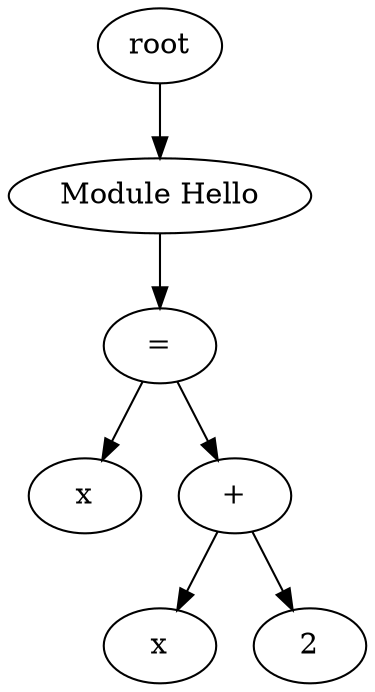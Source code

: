digraph G { 
 "0"   [label="root"]; 
 "1"   [label="Module Hello"]; 
 "0" -> "1"; 
 "2"   [label="="]; 
 "1" -> "2"; 
 "3"   [label="x"]; 
 "2" -> "3"; 
 "4"   [label="+"]; 
 "2" -> "4"; 
 "5"   [label="x"]; 
 "4" -> "5"; 
 "6"   [label="2"]; 
 "4" -> "6"; 
 }